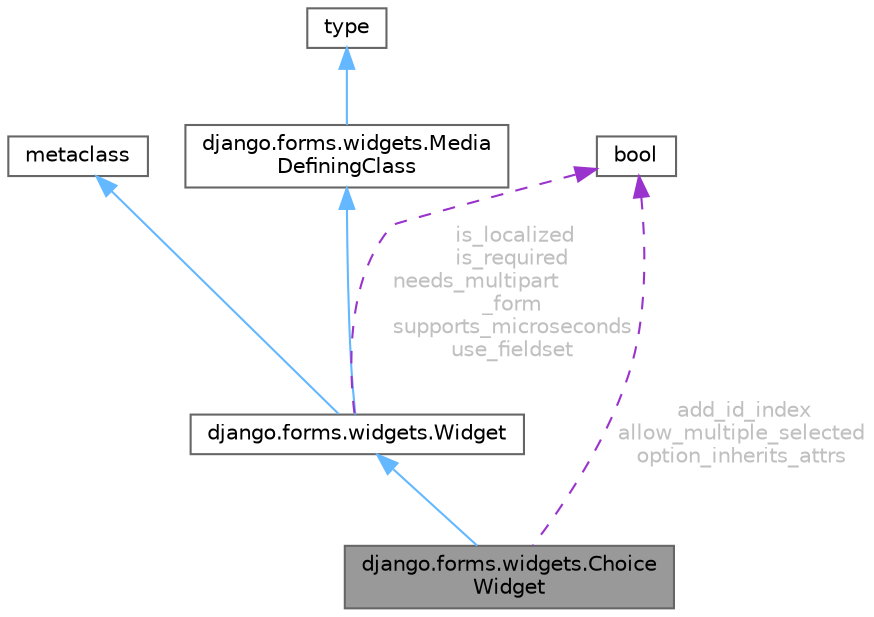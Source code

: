 digraph "django.forms.widgets.ChoiceWidget"
{
 // LATEX_PDF_SIZE
  bgcolor="transparent";
  edge [fontname=Helvetica,fontsize=10,labelfontname=Helvetica,labelfontsize=10];
  node [fontname=Helvetica,fontsize=10,shape=box,height=0.2,width=0.4];
  Node1 [id="Node000001",label="django.forms.widgets.Choice\lWidget",height=0.2,width=0.4,color="gray40", fillcolor="grey60", style="filled", fontcolor="black",tooltip=" "];
  Node2 -> Node1 [id="edge7_Node000001_Node000002",dir="back",color="steelblue1",style="solid",tooltip=" "];
  Node2 [id="Node000002",label="django.forms.widgets.Widget",height=0.2,width=0.4,color="gray40", fillcolor="white", style="filled",URL="$classdjango_1_1forms_1_1widgets_1_1Widget.html",tooltip=" "];
  Node3 -> Node2 [id="edge8_Node000002_Node000003",dir="back",color="steelblue1",style="solid",tooltip=" "];
  Node3 [id="Node000003",label="metaclass",height=0.2,width=0.4,color="gray40", fillcolor="white", style="filled",tooltip=" "];
  Node4 -> Node2 [id="edge9_Node000002_Node000004",dir="back",color="steelblue1",style="solid",tooltip=" "];
  Node4 [id="Node000004",label="django.forms.widgets.Media\lDefiningClass",height=0.2,width=0.4,color="gray40", fillcolor="white", style="filled",URL="$classdjango_1_1forms_1_1widgets_1_1MediaDefiningClass.html",tooltip=" "];
  Node5 -> Node4 [id="edge10_Node000004_Node000005",dir="back",color="steelblue1",style="solid",tooltip=" "];
  Node5 [id="Node000005",label="type",height=0.2,width=0.4,color="gray40", fillcolor="white", style="filled",tooltip=" "];
  Node6 -> Node2 [id="edge11_Node000002_Node000006",dir="back",color="darkorchid3",style="dashed",tooltip=" ",label=" is_localized\nis_required\nneeds_multipart\l_form\nsupports_microseconds\nuse_fieldset",fontcolor="grey" ];
  Node6 [id="Node000006",label="bool",height=0.2,width=0.4,color="gray40", fillcolor="white", style="filled",tooltip=" "];
  Node6 -> Node1 [id="edge12_Node000001_Node000006",dir="back",color="darkorchid3",style="dashed",tooltip=" ",label=" add_id_index\nallow_multiple_selected\noption_inherits_attrs",fontcolor="grey" ];
}

